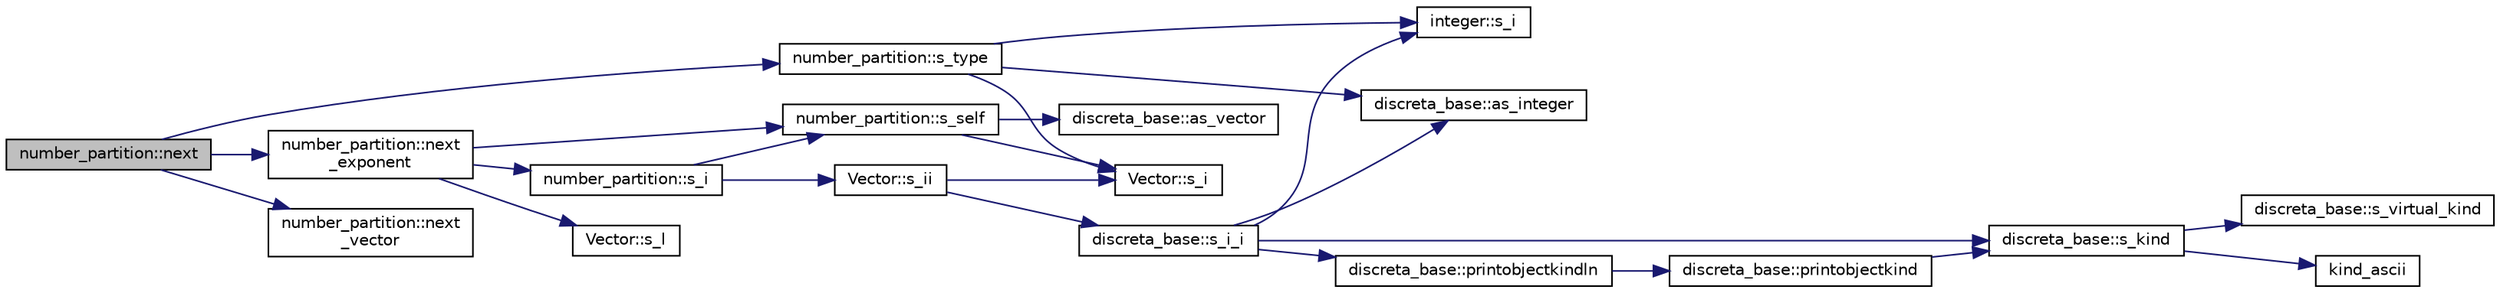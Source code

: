 digraph "number_partition::next"
{
  edge [fontname="Helvetica",fontsize="10",labelfontname="Helvetica",labelfontsize="10"];
  node [fontname="Helvetica",fontsize="10",shape=record];
  rankdir="LR";
  Node1093 [label="number_partition::next",height=0.2,width=0.4,color="black", fillcolor="grey75", style="filled", fontcolor="black"];
  Node1093 -> Node1094 [color="midnightblue",fontsize="10",style="solid",fontname="Helvetica"];
  Node1094 [label="number_partition::s_type",height=0.2,width=0.4,color="black", fillcolor="white", style="filled",URL="$df/d50/classnumber__partition.html#a65f10dc2af06748e5142bbb7979cbc96"];
  Node1094 -> Node1095 [color="midnightblue",fontsize="10",style="solid",fontname="Helvetica"];
  Node1095 [label="Vector::s_i",height=0.2,width=0.4,color="black", fillcolor="white", style="filled",URL="$d5/db2/class_vector.html#a1c4fe1752523df8119f70dd550244871"];
  Node1094 -> Node1096 [color="midnightblue",fontsize="10",style="solid",fontname="Helvetica"];
  Node1096 [label="discreta_base::as_integer",height=0.2,width=0.4,color="black", fillcolor="white", style="filled",URL="$d7/d71/classdiscreta__base.html#a00d7691eaf874fd283d942692fe8dd26"];
  Node1094 -> Node1097 [color="midnightblue",fontsize="10",style="solid",fontname="Helvetica"];
  Node1097 [label="integer::s_i",height=0.2,width=0.4,color="black", fillcolor="white", style="filled",URL="$d0/de5/classinteger.html#adf28e9f94d4c844adaa950deeb80b904"];
  Node1093 -> Node1098 [color="midnightblue",fontsize="10",style="solid",fontname="Helvetica"];
  Node1098 [label="number_partition::next\l_exponent",height=0.2,width=0.4,color="black", fillcolor="white", style="filled",URL="$df/d50/classnumber__partition.html#a245a7821bacd491c54b56080f2ecbd51"];
  Node1098 -> Node1099 [color="midnightblue",fontsize="10",style="solid",fontname="Helvetica"];
  Node1099 [label="number_partition::s_self",height=0.2,width=0.4,color="black", fillcolor="white", style="filled",URL="$df/d50/classnumber__partition.html#a341bbbb9aeb221d1052b029648141e37"];
  Node1099 -> Node1095 [color="midnightblue",fontsize="10",style="solid",fontname="Helvetica"];
  Node1099 -> Node1100 [color="midnightblue",fontsize="10",style="solid",fontname="Helvetica"];
  Node1100 [label="discreta_base::as_vector",height=0.2,width=0.4,color="black", fillcolor="white", style="filled",URL="$d7/d71/classdiscreta__base.html#a7bdd6cae39c380b128ee9e17e42cf020"];
  Node1098 -> Node1101 [color="midnightblue",fontsize="10",style="solid",fontname="Helvetica"];
  Node1101 [label="Vector::s_l",height=0.2,width=0.4,color="black", fillcolor="white", style="filled",URL="$d5/db2/class_vector.html#ad2dc082288f858d22a528832289e0704"];
  Node1098 -> Node1102 [color="midnightblue",fontsize="10",style="solid",fontname="Helvetica"];
  Node1102 [label="number_partition::s_i",height=0.2,width=0.4,color="black", fillcolor="white", style="filled",URL="$df/d50/classnumber__partition.html#aca3e653629e80549db9e0cf584a3e16c"];
  Node1102 -> Node1099 [color="midnightblue",fontsize="10",style="solid",fontname="Helvetica"];
  Node1102 -> Node1103 [color="midnightblue",fontsize="10",style="solid",fontname="Helvetica"];
  Node1103 [label="Vector::s_ii",height=0.2,width=0.4,color="black", fillcolor="white", style="filled",URL="$d5/db2/class_vector.html#a75d4942cc7b9794717b4846c10520db8"];
  Node1103 -> Node1095 [color="midnightblue",fontsize="10",style="solid",fontname="Helvetica"];
  Node1103 -> Node1104 [color="midnightblue",fontsize="10",style="solid",fontname="Helvetica"];
  Node1104 [label="discreta_base::s_i_i",height=0.2,width=0.4,color="black", fillcolor="white", style="filled",URL="$d7/d71/classdiscreta__base.html#aadb92c01fbe69b3034b0214b33fbc735"];
  Node1104 -> Node1105 [color="midnightblue",fontsize="10",style="solid",fontname="Helvetica"];
  Node1105 [label="discreta_base::s_kind",height=0.2,width=0.4,color="black", fillcolor="white", style="filled",URL="$d7/d71/classdiscreta__base.html#a8a830025c74adbbc3362418a7c2ba157"];
  Node1105 -> Node1106 [color="midnightblue",fontsize="10",style="solid",fontname="Helvetica"];
  Node1106 [label="discreta_base::s_virtual_kind",height=0.2,width=0.4,color="black", fillcolor="white", style="filled",URL="$d7/d71/classdiscreta__base.html#a52778a6d6943a468be083d0785d418fb"];
  Node1105 -> Node1107 [color="midnightblue",fontsize="10",style="solid",fontname="Helvetica"];
  Node1107 [label="kind_ascii",height=0.2,width=0.4,color="black", fillcolor="white", style="filled",URL="$d9/d60/discreta_8h.html#ad0ce825a9f29bc6cec27e1b64cfe27bf"];
  Node1104 -> Node1108 [color="midnightblue",fontsize="10",style="solid",fontname="Helvetica"];
  Node1108 [label="discreta_base::printobjectkindln",height=0.2,width=0.4,color="black", fillcolor="white", style="filled",URL="$d7/d71/classdiscreta__base.html#a677ccc8f392ebedde05e453f8cf59559"];
  Node1108 -> Node1109 [color="midnightblue",fontsize="10",style="solid",fontname="Helvetica"];
  Node1109 [label="discreta_base::printobjectkind",height=0.2,width=0.4,color="black", fillcolor="white", style="filled",URL="$d7/d71/classdiscreta__base.html#aa75a1314aa706909b029664944904231"];
  Node1109 -> Node1105 [color="midnightblue",fontsize="10",style="solid",fontname="Helvetica"];
  Node1104 -> Node1096 [color="midnightblue",fontsize="10",style="solid",fontname="Helvetica"];
  Node1104 -> Node1097 [color="midnightblue",fontsize="10",style="solid",fontname="Helvetica"];
  Node1093 -> Node1110 [color="midnightblue",fontsize="10",style="solid",fontname="Helvetica"];
  Node1110 [label="number_partition::next\l_vector",height=0.2,width=0.4,color="black", fillcolor="white", style="filled",URL="$df/d50/classnumber__partition.html#adf30d53b4b6f6511ccbf25f5e9e4187f"];
}
